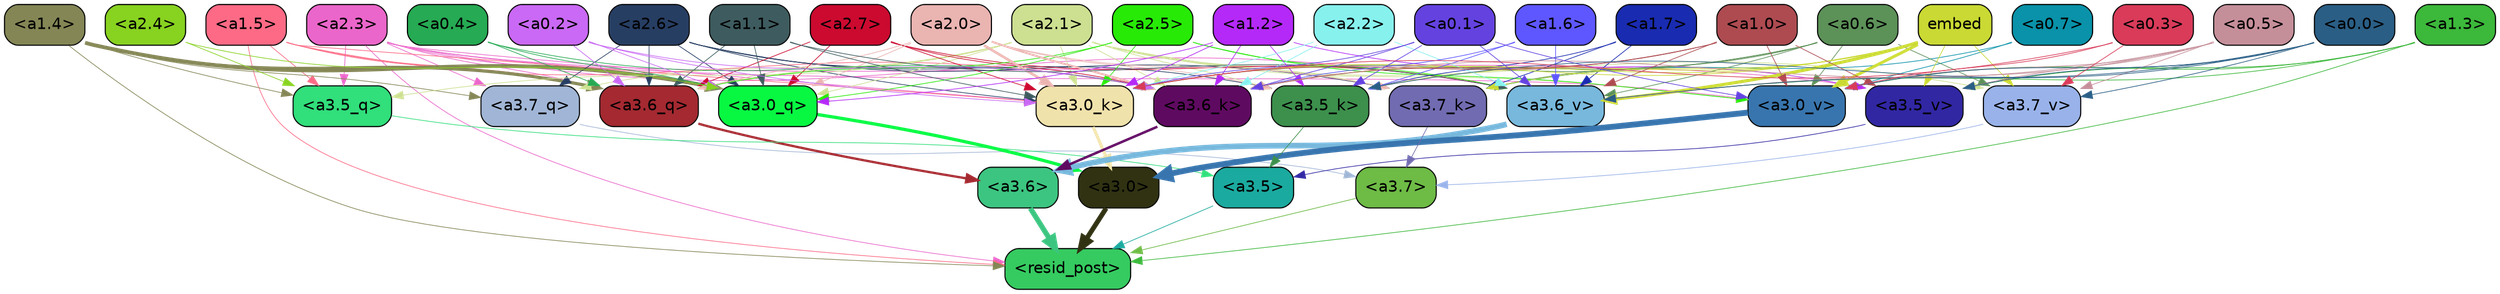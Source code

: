 strict digraph "" {
	graph [bgcolor=transparent,
		layout=dot,
		overlap=false,
		splines=true
	];
	"<a3.7>"	[color=black,
		fillcolor="#6ebb46",
		fontname=Helvetica,
		shape=box,
		style="filled, rounded"];
	"<resid_post>"	[color=black,
		fillcolor="#35cb60",
		fontname=Helvetica,
		shape=box,
		style="filled, rounded"];
	"<a3.7>" -> "<resid_post>"	[color="#6ebb46",
		penwidth=0.6239100098609924];
	"<a3.6>"	[color=black,
		fillcolor="#3cc580",
		fontname=Helvetica,
		shape=box,
		style="filled, rounded"];
	"<a3.6>" -> "<resid_post>"	[color="#3cc580",
		penwidth=4.569062113761902];
	"<a3.5>"	[color=black,
		fillcolor="#1baa9f",
		fontname=Helvetica,
		shape=box,
		style="filled, rounded"];
	"<a3.5>" -> "<resid_post>"	[color="#1baa9f",
		penwidth=0.6];
	"<a3.0>"	[color=black,
		fillcolor="#303212",
		fontname=Helvetica,
		shape=box,
		style="filled, rounded"];
	"<a3.0>" -> "<resid_post>"	[color="#303212",
		penwidth=4.283544182777405];
	"<a2.3>"	[color=black,
		fillcolor="#eb66ca",
		fontname=Helvetica,
		shape=box,
		style="filled, rounded"];
	"<a2.3>" -> "<resid_post>"	[color="#eb66ca",
		penwidth=0.6];
	"<a3.7_q>"	[color=black,
		fillcolor="#a1b6d6",
		fontname=Helvetica,
		shape=box,
		style="filled, rounded"];
	"<a2.3>" -> "<a3.7_q>"	[color="#eb66ca",
		penwidth=0.6];
	"<a3.6_q>"	[color=black,
		fillcolor="#a42930",
		fontname=Helvetica,
		shape=box,
		style="filled, rounded"];
	"<a2.3>" -> "<a3.6_q>"	[color="#eb66ca",
		penwidth=0.6];
	"<a3.5_q>"	[color=black,
		fillcolor="#31df7b",
		fontname=Helvetica,
		shape=box,
		style="filled, rounded"];
	"<a2.3>" -> "<a3.5_q>"	[color="#eb66ca",
		penwidth=0.6];
	"<a3.0_q>"	[color=black,
		fillcolor="#08f842",
		fontname=Helvetica,
		shape=box,
		style="filled, rounded"];
	"<a2.3>" -> "<a3.0_q>"	[color="#eb66ca",
		penwidth=0.6];
	"<a3.0_k>"	[color=black,
		fillcolor="#f0e2ab",
		fontname=Helvetica,
		shape=box,
		style="filled, rounded"];
	"<a2.3>" -> "<a3.0_k>"	[color="#eb66ca",
		penwidth=0.6];
	"<a3.6_v>"	[color=black,
		fillcolor="#77b8dc",
		fontname=Helvetica,
		shape=box,
		style="filled, rounded"];
	"<a2.3>" -> "<a3.6_v>"	[color="#eb66ca",
		penwidth=0.6];
	"<a3.5_v>"	[color=black,
		fillcolor="#3127a3",
		fontname=Helvetica,
		shape=box,
		style="filled, rounded"];
	"<a2.3>" -> "<a3.5_v>"	[color="#eb66ca",
		penwidth=0.6];
	"<a3.0_v>"	[color=black,
		fillcolor="#3875ae",
		fontname=Helvetica,
		shape=box,
		style="filled, rounded"];
	"<a2.3>" -> "<a3.0_v>"	[color="#eb66ca",
		penwidth=0.6];
	"<a1.5>"	[color=black,
		fillcolor="#fd6a85",
		fontname=Helvetica,
		shape=box,
		style="filled, rounded"];
	"<a1.5>" -> "<resid_post>"	[color="#fd6a85",
		penwidth=0.6];
	"<a1.5>" -> "<a3.6_q>"	[color="#fd6a85",
		penwidth=0.6];
	"<a1.5>" -> "<a3.5_q>"	[color="#fd6a85",
		penwidth=0.6];
	"<a1.5>" -> "<a3.0_q>"	[color="#fd6a85",
		penwidth=0.6];
	"<a3.6_k>"	[color=black,
		fillcolor="#5f0a61",
		fontname=Helvetica,
		shape=box,
		style="filled, rounded"];
	"<a1.5>" -> "<a3.6_k>"	[color="#fd6a85",
		penwidth=0.6];
	"<a1.5>" -> "<a3.0_k>"	[color="#fd6a85",
		penwidth=0.6];
	"<a1.4>"	[color=black,
		fillcolor="#848655",
		fontname=Helvetica,
		shape=box,
		style="filled, rounded"];
	"<a1.4>" -> "<resid_post>"	[color="#848655",
		penwidth=0.6];
	"<a1.4>" -> "<a3.7_q>"	[color="#848655",
		penwidth=0.6];
	"<a1.4>" -> "<a3.6_q>"	[color="#848655",
		penwidth=2.7536282539367676];
	"<a1.4>" -> "<a3.5_q>"	[color="#848655",
		penwidth=0.6];
	"<a1.4>" -> "<a3.0_q>"	[color="#848655",
		penwidth=3.3369133472442627];
	"<a1.3>"	[color=black,
		fillcolor="#3cb83b",
		fontname=Helvetica,
		shape=box,
		style="filled, rounded"];
	"<a1.3>" -> "<resid_post>"	[color="#3cb83b",
		penwidth=0.6];
	"<a1.3>" -> "<a3.6_v>"	[color="#3cb83b",
		penwidth=0.6];
	"<a1.3>" -> "<a3.5_v>"	[color="#3cb83b",
		penwidth=0.6];
	"<a1.3>" -> "<a3.0_v>"	[color="#3cb83b",
		penwidth=0.6];
	"<a3.7_q>" -> "<a3.7>"	[color="#a1b6d6",
		penwidth=0.6];
	"<a3.6_q>" -> "<a3.6>"	[color="#a42930",
		penwidth=2.0344843566417694];
	"<a3.5_q>" -> "<a3.5>"	[color="#31df7b",
		penwidth=0.6];
	"<a3.0_q>" -> "<a3.0>"	[color="#08f842",
		penwidth=2.863015294075012];
	"<a3.7_k>"	[color=black,
		fillcolor="#716bb1",
		fontname=Helvetica,
		shape=box,
		style="filled, rounded"];
	"<a3.7_k>" -> "<a3.7>"	[color="#716bb1",
		penwidth=0.6];
	"<a3.6_k>" -> "<a3.6>"	[color="#5f0a61",
		penwidth=2.1770318150520325];
	"<a3.5_k>"	[color=black,
		fillcolor="#3c904c",
		fontname=Helvetica,
		shape=box,
		style="filled, rounded"];
	"<a3.5_k>" -> "<a3.5>"	[color="#3c904c",
		penwidth=0.6];
	"<a3.0_k>" -> "<a3.0>"	[color="#f0e2ab",
		penwidth=2.6323853135108948];
	"<a3.7_v>"	[color=black,
		fillcolor="#99b3ea",
		fontname=Helvetica,
		shape=box,
		style="filled, rounded"];
	"<a3.7_v>" -> "<a3.7>"	[color="#99b3ea",
		penwidth=0.6];
	"<a3.6_v>" -> "<a3.6>"	[color="#77b8dc",
		penwidth=4.972373723983765];
	"<a3.5_v>" -> "<a3.5>"	[color="#3127a3",
		penwidth=0.6];
	"<a3.0_v>" -> "<a3.0>"	[color="#3875ae",
		penwidth=5.1638524532318115];
	"<a2.6>"	[color=black,
		fillcolor="#273e63",
		fontname=Helvetica,
		shape=box,
		style="filled, rounded"];
	"<a2.6>" -> "<a3.7_q>"	[color="#273e63",
		penwidth=0.6];
	"<a2.6>" -> "<a3.6_q>"	[color="#273e63",
		penwidth=0.6];
	"<a2.6>" -> "<a3.0_q>"	[color="#273e63",
		penwidth=0.6];
	"<a2.6>" -> "<a3.7_k>"	[color="#273e63",
		penwidth=0.6];
	"<a2.6>" -> "<a3.6_k>"	[color="#273e63",
		penwidth=0.6];
	"<a2.6>" -> "<a3.5_k>"	[color="#273e63",
		penwidth=0.6];
	"<a2.6>" -> "<a3.0_k>"	[color="#273e63",
		penwidth=0.6];
	"<a2.1>"	[color=black,
		fillcolor="#cde091",
		fontname=Helvetica,
		shape=box,
		style="filled, rounded"];
	"<a2.1>" -> "<a3.7_q>"	[color="#cde091",
		penwidth=0.6];
	"<a2.1>" -> "<a3.6_q>"	[color="#cde091",
		penwidth=0.6];
	"<a2.1>" -> "<a3.5_q>"	[color="#cde091",
		penwidth=0.6];
	"<a2.1>" -> "<a3.0_q>"	[color="#cde091",
		penwidth=0.6];
	"<a2.1>" -> "<a3.7_k>"	[color="#cde091",
		penwidth=0.6];
	"<a2.1>" -> "<a3.6_k>"	[color="#cde091",
		penwidth=0.6];
	"<a2.1>" -> "<a3.5_k>"	[color="#cde091",
		penwidth=0.6];
	"<a2.1>" -> "<a3.0_k>"	[color="#cde091",
		penwidth=0.6];
	"<a2.1>" -> "<a3.7_v>"	[color="#cde091",
		penwidth=0.6];
	"<a2.1>" -> "<a3.6_v>"	[color="#cde091",
		penwidth=0.6];
	"<a2.1>" -> "<a3.0_v>"	[color="#cde091",
		penwidth=0.6];
	"<a2.7>"	[color=black,
		fillcolor="#cc0a2f",
		fontname=Helvetica,
		shape=box,
		style="filled, rounded"];
	"<a2.7>" -> "<a3.6_q>"	[color="#cc0a2f",
		penwidth=0.6];
	"<a2.7>" -> "<a3.0_q>"	[color="#cc0a2f",
		penwidth=0.6];
	"<a2.7>" -> "<a3.6_k>"	[color="#cc0a2f",
		penwidth=0.6];
	"<a2.7>" -> "<a3.0_k>"	[color="#cc0a2f",
		penwidth=0.6];
	"<a2.7>" -> "<a3.6_v>"	[color="#cc0a2f",
		penwidth=0.6];
	"<a2.5>"	[color=black,
		fillcolor="#27ea07",
		fontname=Helvetica,
		shape=box,
		style="filled, rounded"];
	"<a2.5>" -> "<a3.6_q>"	[color="#27ea07",
		penwidth=0.6];
	"<a2.5>" -> "<a3.0_q>"	[color="#27ea07",
		penwidth=0.6];
	"<a2.5>" -> "<a3.0_k>"	[color="#27ea07",
		penwidth=0.6];
	"<a2.5>" -> "<a3.6_v>"	[color="#27ea07",
		penwidth=0.6];
	"<a2.5>" -> "<a3.0_v>"	[color="#27ea07",
		penwidth=0.6];
	"<a2.0>"	[color=black,
		fillcolor="#eab4b1",
		fontname=Helvetica,
		shape=box,
		style="filled, rounded"];
	"<a2.0>" -> "<a3.6_q>"	[color="#eab4b1",
		penwidth=0.6];
	"<a2.0>" -> "<a3.0_q>"	[color="#eab4b1",
		penwidth=0.6];
	"<a2.0>" -> "<a3.7_k>"	[color="#eab4b1",
		penwidth=0.6];
	"<a2.0>" -> "<a3.6_k>"	[color="#eab4b1",
		penwidth=1.7047871947288513];
	"<a2.0>" -> "<a3.5_k>"	[color="#eab4b1",
		penwidth=0.6];
	"<a2.0>" -> "<a3.0_k>"	[color="#eab4b1",
		penwidth=2.239806979894638];
	"<a1.1>"	[color=black,
		fillcolor="#3e5c5f",
		fontname=Helvetica,
		shape=box,
		style="filled, rounded"];
	"<a1.1>" -> "<a3.6_q>"	[color="#3e5c5f",
		penwidth=0.6];
	"<a1.1>" -> "<a3.0_q>"	[color="#3e5c5f",
		penwidth=0.6];
	"<a1.1>" -> "<a3.0_k>"	[color="#3e5c5f",
		penwidth=0.6];
	"<a1.1>" -> "<a3.6_v>"	[color="#3e5c5f",
		penwidth=0.6];
	"<a0.4>"	[color=black,
		fillcolor="#26aa53",
		fontname=Helvetica,
		shape=box,
		style="filled, rounded"];
	"<a0.4>" -> "<a3.6_q>"	[color="#26aa53",
		penwidth=0.6];
	"<a0.4>" -> "<a3.0_q>"	[color="#26aa53",
		penwidth=0.6];
	"<a0.4>" -> "<a3.6_k>"	[color="#26aa53",
		penwidth=0.6];
	"<a0.2>"	[color=black,
		fillcolor="#ca69f5",
		fontname=Helvetica,
		shape=box,
		style="filled, rounded"];
	"<a0.2>" -> "<a3.6_q>"	[color="#ca69f5",
		penwidth=0.6];
	"<a0.2>" -> "<a3.0_q>"	[color="#ca69f5",
		penwidth=0.6];
	"<a0.2>" -> "<a3.6_k>"	[color="#ca69f5",
		penwidth=0.6];
	"<a0.2>" -> "<a3.0_k>"	[color="#ca69f5",
		penwidth=0.6];
	"<a2.4>"	[color=black,
		fillcolor="#88d220",
		fontname=Helvetica,
		shape=box,
		style="filled, rounded"];
	"<a2.4>" -> "<a3.5_q>"	[color="#88d220",
		penwidth=0.6];
	"<a2.4>" -> "<a3.0_q>"	[color="#88d220",
		penwidth=0.6];
	"<a1.2>"	[color=black,
		fillcolor="#b429f8",
		fontname=Helvetica,
		shape=box,
		style="filled, rounded"];
	"<a1.2>" -> "<a3.0_q>"	[color="#b429f8",
		penwidth=0.6];
	"<a1.2>" -> "<a3.6_k>"	[color="#b429f8",
		penwidth=0.6];
	"<a1.2>" -> "<a3.5_k>"	[color="#b429f8",
		penwidth=0.6];
	"<a1.2>" -> "<a3.0_k>"	[color="#b429f8",
		penwidth=0.6];
	"<a1.2>" -> "<a3.5_v>"	[color="#b429f8",
		penwidth=0.6];
	"<a1.7>"	[color=black,
		fillcolor="#192bb0",
		fontname=Helvetica,
		shape=box,
		style="filled, rounded"];
	"<a1.7>" -> "<a3.7_k>"	[color="#192bb0",
		penwidth=0.6];
	"<a1.7>" -> "<a3.5_k>"	[color="#192bb0",
		penwidth=0.6];
	"<a1.7>" -> "<a3.6_v>"	[color="#192bb0",
		penwidth=0.6];
	"<a0.7>"	[color=black,
		fillcolor="#0992a9",
		fontname=Helvetica,
		shape=box,
		style="filled, rounded"];
	"<a0.7>" -> "<a3.7_k>"	[color="#0992a9",
		penwidth=0.6];
	"<a0.7>" -> "<a3.0_v>"	[color="#0992a9",
		penwidth=0.6];
	"<a0.6>"	[color=black,
		fillcolor="#5c9158",
		fontname=Helvetica,
		shape=box,
		style="filled, rounded"];
	"<a0.6>" -> "<a3.7_k>"	[color="#5c9158",
		penwidth=0.6];
	"<a0.6>" -> "<a3.6_k>"	[color="#5c9158",
		penwidth=0.6];
	"<a0.6>" -> "<a3.0_k>"	[color="#5c9158",
		penwidth=0.6];
	"<a0.6>" -> "<a3.7_v>"	[color="#5c9158",
		penwidth=0.6];
	"<a0.6>" -> "<a3.6_v>"	[color="#5c9158",
		penwidth=0.6];
	"<a0.6>" -> "<a3.0_v>"	[color="#5c9158",
		penwidth=0.6];
	embed	[color=black,
		fillcolor="#cad933",
		fontname=Helvetica,
		shape=box,
		style="filled, rounded"];
	embed -> "<a3.7_k>"	[color="#cad933",
		penwidth=0.6];
	embed -> "<a3.6_k>"	[color="#cad933",
		penwidth=0.6];
	embed -> "<a3.5_k>"	[color="#cad933",
		penwidth=0.6];
	embed -> "<a3.0_k>"	[color="#cad933",
		penwidth=0.6];
	embed -> "<a3.7_v>"	[color="#cad933",
		penwidth=0.6];
	embed -> "<a3.6_v>"	[color="#cad933",
		penwidth=2.7369276881217957];
	embed -> "<a3.5_v>"	[color="#cad933",
		penwidth=0.6];
	embed -> "<a3.0_v>"	[color="#cad933",
		penwidth=2.5778204202651978];
	"<a2.2>"	[color=black,
		fillcolor="#87f1ee",
		fontname=Helvetica,
		shape=box,
		style="filled, rounded"];
	"<a2.2>" -> "<a3.6_k>"	[color="#87f1ee",
		penwidth=0.6];
	"<a2.2>" -> "<a3.0_k>"	[color="#87f1ee",
		penwidth=0.6];
	"<a2.2>" -> "<a3.6_v>"	[color="#87f1ee",
		penwidth=0.6];
	"<a1.6>"	[color=black,
		fillcolor="#5e57ff",
		fontname=Helvetica,
		shape=box,
		style="filled, rounded"];
	"<a1.6>" -> "<a3.6_k>"	[color="#5e57ff",
		penwidth=0.6];
	"<a1.6>" -> "<a3.5_k>"	[color="#5e57ff",
		penwidth=0.6];
	"<a1.6>" -> "<a3.6_v>"	[color="#5e57ff",
		penwidth=0.6];
	"<a1.0>"	[color=black,
		fillcolor="#ad4b51",
		fontname=Helvetica,
		shape=box,
		style="filled, rounded"];
	"<a1.0>" -> "<a3.6_k>"	[color="#ad4b51",
		penwidth=0.6];
	"<a1.0>" -> "<a3.0_k>"	[color="#ad4b51",
		penwidth=0.6];
	"<a1.0>" -> "<a3.6_v>"	[color="#ad4b51",
		penwidth=0.6];
	"<a1.0>" -> "<a3.5_v>"	[color="#ad4b51",
		penwidth=0.6];
	"<a1.0>" -> "<a3.0_v>"	[color="#ad4b51",
		penwidth=0.6];
	"<a0.5>"	[color=black,
		fillcolor="#c58f9a",
		fontname=Helvetica,
		shape=box,
		style="filled, rounded"];
	"<a0.5>" -> "<a3.6_k>"	[color="#c58f9a",
		penwidth=0.6];
	"<a0.5>" -> "<a3.7_v>"	[color="#c58f9a",
		penwidth=0.6];
	"<a0.5>" -> "<a3.6_v>"	[color="#c58f9a",
		penwidth=0.6];
	"<a0.5>" -> "<a3.5_v>"	[color="#c58f9a",
		penwidth=0.6];
	"<a0.5>" -> "<a3.0_v>"	[color="#c58f9a",
		penwidth=0.6];
	"<a0.1>"	[color=black,
		fillcolor="#6442e0",
		fontname=Helvetica,
		shape=box,
		style="filled, rounded"];
	"<a0.1>" -> "<a3.6_k>"	[color="#6442e0",
		penwidth=0.6];
	"<a0.1>" -> "<a3.5_k>"	[color="#6442e0",
		penwidth=0.6];
	"<a0.1>" -> "<a3.0_k>"	[color="#6442e0",
		penwidth=0.6];
	"<a0.1>" -> "<a3.6_v>"	[color="#6442e0",
		penwidth=0.6];
	"<a0.1>" -> "<a3.0_v>"	[color="#6442e0",
		penwidth=0.6];
	"<a0.0>"	[color=black,
		fillcolor="#2a5e85",
		fontname=Helvetica,
		shape=box,
		style="filled, rounded"];
	"<a0.0>" -> "<a3.5_k>"	[color="#2a5e85",
		penwidth=0.6];
	"<a0.0>" -> "<a3.7_v>"	[color="#2a5e85",
		penwidth=0.6];
	"<a0.0>" -> "<a3.6_v>"	[color="#2a5e85",
		penwidth=0.6];
	"<a0.0>" -> "<a3.5_v>"	[color="#2a5e85",
		penwidth=0.6];
	"<a0.0>" -> "<a3.0_v>"	[color="#2a5e85",
		penwidth=0.6];
	"<a0.3>"	[color=black,
		fillcolor="#d93b59",
		fontname=Helvetica,
		shape=box,
		style="filled, rounded"];
	"<a0.3>" -> "<a3.0_k>"	[color="#d93b59",
		penwidth=0.6];
	"<a0.3>" -> "<a3.7_v>"	[color="#d93b59",
		penwidth=0.6];
	"<a0.3>" -> "<a3.0_v>"	[color="#d93b59",
		penwidth=0.6];
}

